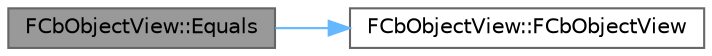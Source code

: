 digraph "FCbObjectView::Equals"
{
 // INTERACTIVE_SVG=YES
 // LATEX_PDF_SIZE
  bgcolor="transparent";
  edge [fontname=Helvetica,fontsize=10,labelfontname=Helvetica,labelfontsize=10];
  node [fontname=Helvetica,fontsize=10,shape=box,height=0.2,width=0.4];
  rankdir="LR";
  Node1 [id="Node000001",label="FCbObjectView::Equals",height=0.2,width=0.4,color="gray40", fillcolor="grey60", style="filled", fontcolor="black",tooltip="Whether this object is identical to the other object."];
  Node1 -> Node2 [id="edge1_Node000001_Node000002",color="steelblue1",style="solid",tooltip=" "];
  Node2 [id="Node000002",label="FCbObjectView::FCbObjectView",height=0.2,width=0.4,color="grey40", fillcolor="white", style="filled",URL="$dc/d1a/classFCbObjectView.html#a09c5c2bb92ee40029c93ed70b24a68fb",tooltip="Construct an object with no fields."];
}
